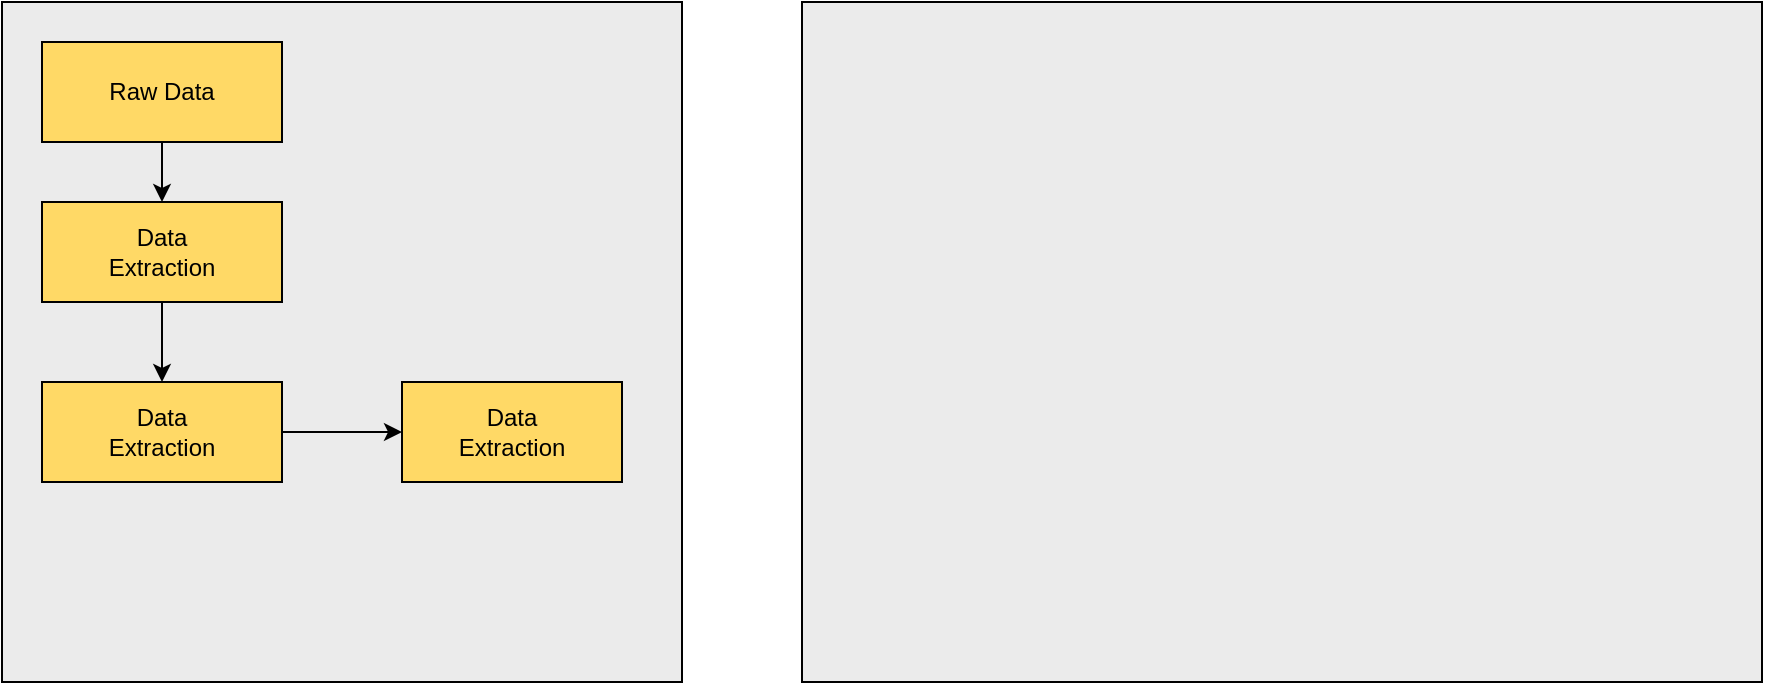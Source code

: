 <mxfile version="17.4.4" type="github">
  <diagram id="H_l5TwUQKEGQv2M3ZErB" name="Page-1">
    <mxGraphModel dx="1038" dy="588" grid="1" gridSize="10" guides="1" tooltips="1" connect="1" arrows="1" fold="1" page="1" pageScale="1" pageWidth="827" pageHeight="1169" math="0" shadow="0">
      <root>
        <mxCell id="0" />
        <mxCell id="1" parent="0" />
        <mxCell id="JLFY8NRblCiNXM_IZGkD-3" value="" style="whiteSpace=wrap;html=1;aspect=fixed;fillColor=#EBEBEB;" vertex="1" parent="1">
          <mxGeometry y="40" width="340" height="340" as="geometry" />
        </mxCell>
        <mxCell id="JLFY8NRblCiNXM_IZGkD-4" value="" style="edgeStyle=orthogonalEdgeStyle;rounded=0;orthogonalLoop=1;jettySize=auto;html=1;" edge="1" parent="1" source="JLFY8NRblCiNXM_IZGkD-5" target="JLFY8NRblCiNXM_IZGkD-7">
          <mxGeometry relative="1" as="geometry" />
        </mxCell>
        <mxCell id="JLFY8NRblCiNXM_IZGkD-5" value="Raw Data" style="rounded=0;whiteSpace=wrap;html=1;fillColor=#FFD966;" vertex="1" parent="1">
          <mxGeometry x="20" y="60" width="120" height="50" as="geometry" />
        </mxCell>
        <mxCell id="JLFY8NRblCiNXM_IZGkD-6" value="" style="edgeStyle=orthogonalEdgeStyle;rounded=0;orthogonalLoop=1;jettySize=auto;html=1;" edge="1" parent="1" source="JLFY8NRblCiNXM_IZGkD-7" target="JLFY8NRblCiNXM_IZGkD-9">
          <mxGeometry relative="1" as="geometry" />
        </mxCell>
        <mxCell id="JLFY8NRblCiNXM_IZGkD-7" value="Data &lt;br&gt;Extraction" style="rounded=0;whiteSpace=wrap;html=1;fillColor=#FFD966;" vertex="1" parent="1">
          <mxGeometry x="20" y="140" width="120" height="50" as="geometry" />
        </mxCell>
        <mxCell id="JLFY8NRblCiNXM_IZGkD-8" value="" style="edgeStyle=orthogonalEdgeStyle;rounded=0;orthogonalLoop=1;jettySize=auto;html=1;" edge="1" parent="1" source="JLFY8NRblCiNXM_IZGkD-9" target="JLFY8NRblCiNXM_IZGkD-10">
          <mxGeometry relative="1" as="geometry" />
        </mxCell>
        <mxCell id="JLFY8NRblCiNXM_IZGkD-9" value="Data &lt;br&gt;Extraction" style="rounded=0;whiteSpace=wrap;html=1;fillColor=#FFD966;" vertex="1" parent="1">
          <mxGeometry x="20" y="230" width="120" height="50" as="geometry" />
        </mxCell>
        <mxCell id="JLFY8NRblCiNXM_IZGkD-10" value="Data &lt;br&gt;Extraction" style="rounded=0;whiteSpace=wrap;html=1;fillColor=#FFD966;" vertex="1" parent="1">
          <mxGeometry x="200" y="230" width="110" height="50" as="geometry" />
        </mxCell>
        <mxCell id="JLFY8NRblCiNXM_IZGkD-11" value="" style="rounded=0;whiteSpace=wrap;html=1;fillColor=#EBEBEB;" vertex="1" parent="1">
          <mxGeometry x="400" y="40" width="480" height="340" as="geometry" />
        </mxCell>
      </root>
    </mxGraphModel>
  </diagram>
</mxfile>
